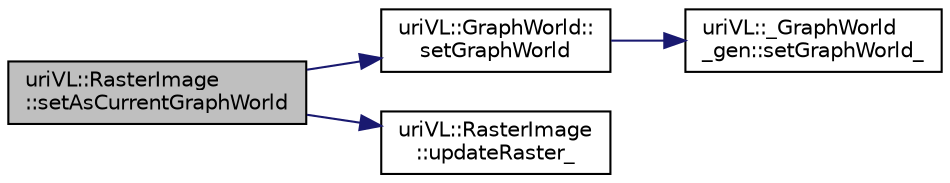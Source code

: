 digraph "uriVL::RasterImage::setAsCurrentGraphWorld"
{
  edge [fontname="Helvetica",fontsize="10",labelfontname="Helvetica",labelfontsize="10"];
  node [fontname="Helvetica",fontsize="10",shape=record];
  rankdir="LR";
  Node1 [label="uriVL::RasterImage\l::setAsCurrentGraphWorld",height=0.2,width=0.4,color="black", fillcolor="grey75", style="filled", fontcolor="black"];
  Node1 -> Node2 [color="midnightblue",fontsize="10",style="solid",fontname="Helvetica"];
  Node2 [label="uriVL::GraphWorld::\lsetGraphWorld",height=0.2,width=0.4,color="black", fillcolor="white", style="filled",URL="$classuriVL_1_1GraphWorld.html#a9c98d4f156980b476c412d1428316408",tooltip="Sets this GraphWorld as destination for a video capture. "];
  Node2 -> Node3 [color="midnightblue",fontsize="10",style="solid",fontname="Helvetica"];
  Node3 [label="uriVL::_GraphWorld\l_gen::setGraphWorld_",height=0.2,width=0.4,color="black", fillcolor="white", style="filled",URL="$classuriVL_1_1__GraphWorld__gen.html#a799f0456debd55cf0cd237f3ed14be87",tooltip="Sets this GraphWorld as destination for a video capture. "];
  Node1 -> Node4 [color="midnightblue",fontsize="10",style="solid",fontname="Helvetica"];
  Node4 [label="uriVL::RasterImage\l::updateRaster_",height=0.2,width=0.4,color="black", fillcolor="white", style="filled",URL="$classuriVL_1_1RasterImage.html#ae4a051897d08b9dcc9fa9cd4756460e6",tooltip="Updates the image&#39;s base raster (if it is not the reference). "];
}

